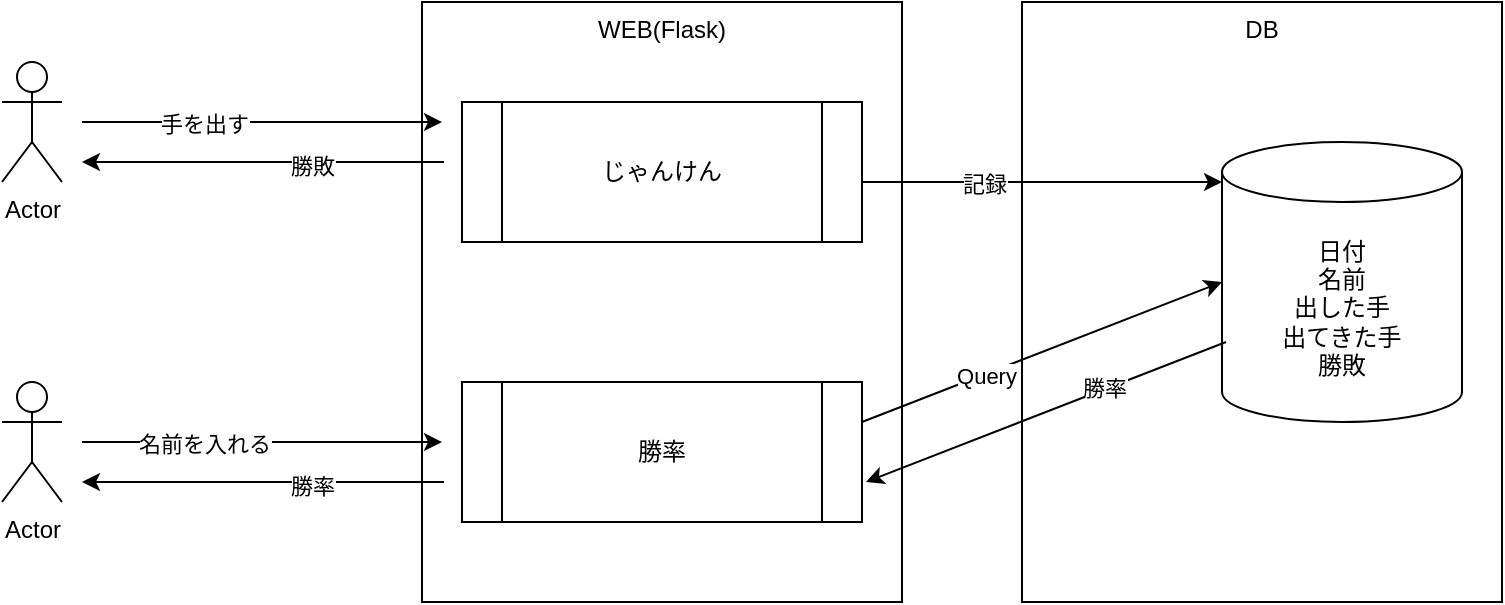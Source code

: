 <mxfile version="13.8.5" type="github">
  <diagram id="8WrJlLbyAuJpoksodZJ5" name="Page-1">
    <mxGraphModel dx="826" dy="757" grid="1" gridSize="10" guides="1" tooltips="1" connect="1" arrows="1" fold="1" page="1" pageScale="1" pageWidth="827" pageHeight="1169" math="0" shadow="0">
      <root>
        <mxCell id="0" />
        <mxCell id="1" parent="0" />
        <mxCell id="cD-Ktcyn87LeDn9y7hVb-3" value="&lt;div&gt;WEB(Flask)&lt;/div&gt;&lt;div&gt;&lt;br&gt;&lt;/div&gt;" style="rounded=0;whiteSpace=wrap;html=1;verticalAlign=top;" vertex="1" parent="1">
          <mxGeometry x="260" y="120" width="240" height="300" as="geometry" />
        </mxCell>
        <mxCell id="cD-Ktcyn87LeDn9y7hVb-4" value="&lt;div&gt;DB&lt;/div&gt;" style="rounded=0;whiteSpace=wrap;html=1;verticalAlign=top;" vertex="1" parent="1">
          <mxGeometry x="560" y="120" width="240" height="300" as="geometry" />
        </mxCell>
        <mxCell id="cD-Ktcyn87LeDn9y7hVb-5" value="&lt;div&gt;日付&lt;/div&gt;&lt;div&gt;名前&lt;/div&gt;&lt;div&gt;出した手&lt;/div&gt;&lt;div&gt;出てきた手&lt;/div&gt;&lt;div&gt;勝敗&lt;br&gt;&lt;/div&gt;" style="shape=cylinder3;whiteSpace=wrap;html=1;boundedLbl=1;backgroundOutline=1;size=15;" vertex="1" parent="1">
          <mxGeometry x="660" y="190" width="120" height="140" as="geometry" />
        </mxCell>
        <mxCell id="cD-Ktcyn87LeDn9y7hVb-6" value="じゃんけん" style="shape=process;whiteSpace=wrap;html=1;backgroundOutline=1;" vertex="1" parent="1">
          <mxGeometry x="280" y="170" width="200" height="70" as="geometry" />
        </mxCell>
        <mxCell id="cD-Ktcyn87LeDn9y7hVb-7" value="&lt;div&gt;勝率&lt;/div&gt;" style="shape=process;whiteSpace=wrap;html=1;backgroundOutline=1;" vertex="1" parent="1">
          <mxGeometry x="280" y="310" width="200" height="70" as="geometry" />
        </mxCell>
        <mxCell id="cD-Ktcyn87LeDn9y7hVb-9" value="Actor" style="shape=umlActor;verticalLabelPosition=bottom;verticalAlign=top;html=1;outlineConnect=0;" vertex="1" parent="1">
          <mxGeometry x="50" y="150" width="30" height="60" as="geometry" />
        </mxCell>
        <mxCell id="cD-Ktcyn87LeDn9y7hVb-10" value="Actor" style="shape=umlActor;verticalLabelPosition=bottom;verticalAlign=top;html=1;outlineConnect=0;" vertex="1" parent="1">
          <mxGeometry x="50" y="310" width="30" height="60" as="geometry" />
        </mxCell>
        <mxCell id="cD-Ktcyn87LeDn9y7hVb-11" value="" style="endArrow=classic;html=1;" edge="1" parent="1">
          <mxGeometry width="50" height="50" relative="1" as="geometry">
            <mxPoint x="90" y="180" as="sourcePoint" />
            <mxPoint x="270" y="180" as="targetPoint" />
          </mxGeometry>
        </mxCell>
        <mxCell id="cD-Ktcyn87LeDn9y7hVb-12" value="&lt;div&gt;手を出す&lt;/div&gt;" style="edgeLabel;html=1;align=center;verticalAlign=middle;resizable=0;points=[];" vertex="1" connectable="0" parent="cD-Ktcyn87LeDn9y7hVb-11">
          <mxGeometry x="-0.322" y="-1" relative="1" as="geometry">
            <mxPoint as="offset" />
          </mxGeometry>
        </mxCell>
        <mxCell id="cD-Ktcyn87LeDn9y7hVb-14" value="" style="endArrow=classic;html=1;" edge="1" parent="1">
          <mxGeometry width="50" height="50" relative="1" as="geometry">
            <mxPoint x="271" y="200" as="sourcePoint" />
            <mxPoint x="90" y="200" as="targetPoint" />
          </mxGeometry>
        </mxCell>
        <mxCell id="cD-Ktcyn87LeDn9y7hVb-15" value="勝敗" style="edgeLabel;html=1;align=center;verticalAlign=middle;resizable=0;points=[];" vertex="1" connectable="0" parent="cD-Ktcyn87LeDn9y7hVb-14">
          <mxGeometry x="-0.271" y="2" relative="1" as="geometry">
            <mxPoint as="offset" />
          </mxGeometry>
        </mxCell>
        <mxCell id="cD-Ktcyn87LeDn9y7hVb-16" value="" style="endArrow=classic;html=1;" edge="1" parent="1">
          <mxGeometry width="50" height="50" relative="1" as="geometry">
            <mxPoint x="480" y="210" as="sourcePoint" />
            <mxPoint x="660" y="210" as="targetPoint" />
          </mxGeometry>
        </mxCell>
        <mxCell id="cD-Ktcyn87LeDn9y7hVb-17" value="記録" style="edgeLabel;html=1;align=center;verticalAlign=middle;resizable=0;points=[];" vertex="1" connectable="0" parent="cD-Ktcyn87LeDn9y7hVb-16">
          <mxGeometry x="-0.322" y="-1" relative="1" as="geometry">
            <mxPoint as="offset" />
          </mxGeometry>
        </mxCell>
        <mxCell id="cD-Ktcyn87LeDn9y7hVb-18" value="" style="endArrow=classic;html=1;" edge="1" parent="1">
          <mxGeometry width="50" height="50" relative="1" as="geometry">
            <mxPoint x="90" y="340" as="sourcePoint" />
            <mxPoint x="270" y="340" as="targetPoint" />
          </mxGeometry>
        </mxCell>
        <mxCell id="cD-Ktcyn87LeDn9y7hVb-19" value="名前を入れる" style="edgeLabel;html=1;align=center;verticalAlign=middle;resizable=0;points=[];" vertex="1" connectable="0" parent="cD-Ktcyn87LeDn9y7hVb-18">
          <mxGeometry x="-0.322" y="-1" relative="1" as="geometry">
            <mxPoint as="offset" />
          </mxGeometry>
        </mxCell>
        <mxCell id="cD-Ktcyn87LeDn9y7hVb-20" value="" style="endArrow=classic;html=1;" edge="1" parent="1">
          <mxGeometry width="50" height="50" relative="1" as="geometry">
            <mxPoint x="271" y="360" as="sourcePoint" />
            <mxPoint x="90" y="360" as="targetPoint" />
          </mxGeometry>
        </mxCell>
        <mxCell id="cD-Ktcyn87LeDn9y7hVb-21" value="勝率" style="edgeLabel;html=1;align=center;verticalAlign=middle;resizable=0;points=[];" vertex="1" connectable="0" parent="cD-Ktcyn87LeDn9y7hVb-20">
          <mxGeometry x="-0.271" y="2" relative="1" as="geometry">
            <mxPoint as="offset" />
          </mxGeometry>
        </mxCell>
        <mxCell id="cD-Ktcyn87LeDn9y7hVb-22" value="" style="endArrow=classic;html=1;entryX=0;entryY=0.5;entryDx=0;entryDy=0;entryPerimeter=0;" edge="1" parent="1" target="cD-Ktcyn87LeDn9y7hVb-5">
          <mxGeometry width="50" height="50" relative="1" as="geometry">
            <mxPoint x="480" y="330" as="sourcePoint" />
            <mxPoint x="660" y="330" as="targetPoint" />
          </mxGeometry>
        </mxCell>
        <mxCell id="cD-Ktcyn87LeDn9y7hVb-23" value="Query" style="edgeLabel;html=1;align=center;verticalAlign=middle;resizable=0;points=[];" vertex="1" connectable="0" parent="cD-Ktcyn87LeDn9y7hVb-22">
          <mxGeometry x="-0.322" y="-1" relative="1" as="geometry">
            <mxPoint as="offset" />
          </mxGeometry>
        </mxCell>
        <mxCell id="cD-Ktcyn87LeDn9y7hVb-24" value="" style="endArrow=classic;html=1;entryX=0;entryY=0.5;entryDx=0;entryDy=0;entryPerimeter=0;" edge="1" parent="1">
          <mxGeometry width="50" height="50" relative="1" as="geometry">
            <mxPoint x="662" y="290" as="sourcePoint" />
            <mxPoint x="482" y="360" as="targetPoint" />
          </mxGeometry>
        </mxCell>
        <mxCell id="cD-Ktcyn87LeDn9y7hVb-25" value="勝率" style="edgeLabel;html=1;align=center;verticalAlign=middle;resizable=0;points=[];" vertex="1" connectable="0" parent="cD-Ktcyn87LeDn9y7hVb-24">
          <mxGeometry x="-0.322" y="-1" relative="1" as="geometry">
            <mxPoint as="offset" />
          </mxGeometry>
        </mxCell>
      </root>
    </mxGraphModel>
  </diagram>
</mxfile>
